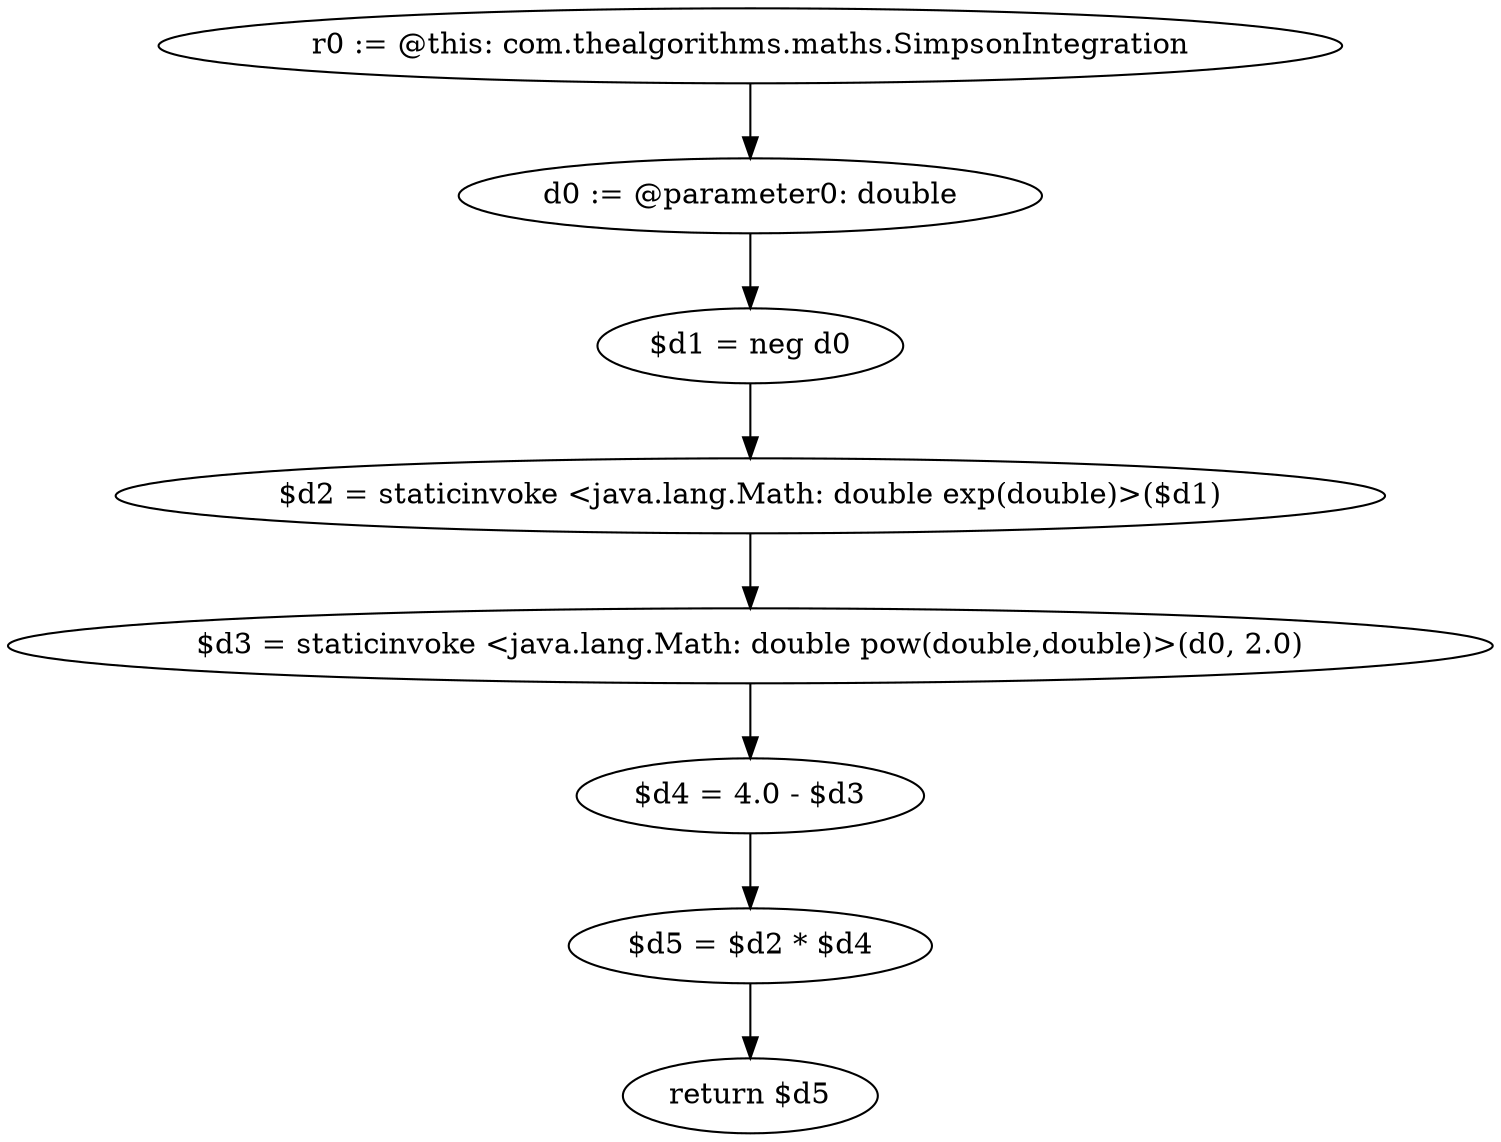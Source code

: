 digraph "unitGraph" {
    "r0 := @this: com.thealgorithms.maths.SimpsonIntegration"
    "d0 := @parameter0: double"
    "$d1 = neg d0"
    "$d2 = staticinvoke <java.lang.Math: double exp(double)>($d1)"
    "$d3 = staticinvoke <java.lang.Math: double pow(double,double)>(d0, 2.0)"
    "$d4 = 4.0 - $d3"
    "$d5 = $d2 * $d4"
    "return $d5"
    "r0 := @this: com.thealgorithms.maths.SimpsonIntegration"->"d0 := @parameter0: double";
    "d0 := @parameter0: double"->"$d1 = neg d0";
    "$d1 = neg d0"->"$d2 = staticinvoke <java.lang.Math: double exp(double)>($d1)";
    "$d2 = staticinvoke <java.lang.Math: double exp(double)>($d1)"->"$d3 = staticinvoke <java.lang.Math: double pow(double,double)>(d0, 2.0)";
    "$d3 = staticinvoke <java.lang.Math: double pow(double,double)>(d0, 2.0)"->"$d4 = 4.0 - $d3";
    "$d4 = 4.0 - $d3"->"$d5 = $d2 * $d4";
    "$d5 = $d2 * $d4"->"return $d5";
}

